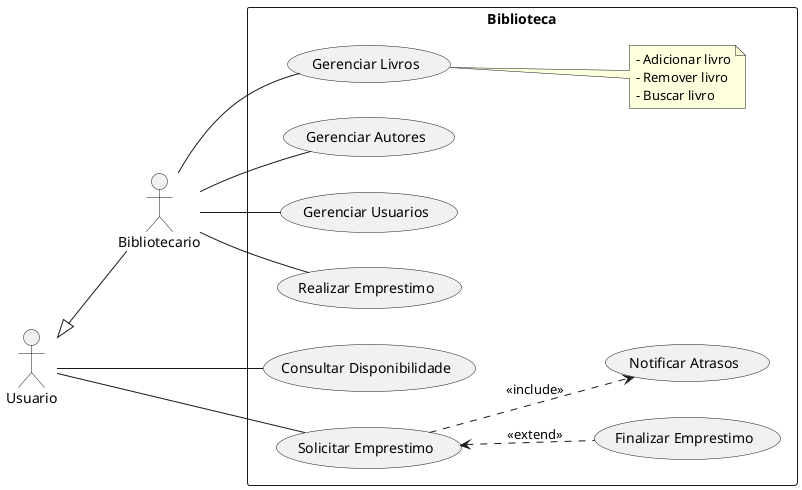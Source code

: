 @startuml Sistema de Biblioteca
left to right direction

actor Bibliotecario
actor Usuario

' Generalização
Usuario <|-- Bibliotecario

rectangle Biblioteca {
    Bibliotecario -- (Gerenciar Livros)
    Bibliotecario -- (Gerenciar Autores)
    Bibliotecario -- (Gerenciar Usuarios)

    Usuario -- (Consultar Disponibilidade)
    Usuario -- (Solicitar Emprestimo)
    Bibliotecario -- (Realizar Emprestimo)

    (Notificar Atrasos) as NA
    (Finalizar Emprestimo) as FE

    (Solicitar Emprestimo) ..> (NA) : <<include>>
    (Solicitar Emprestimo) <.. (FE) : <<extend>>

    note right of (Gerenciar Livros)
        - Adicionar livro
        - Remover livro
        - Buscar livro
    end note

}

@enduml